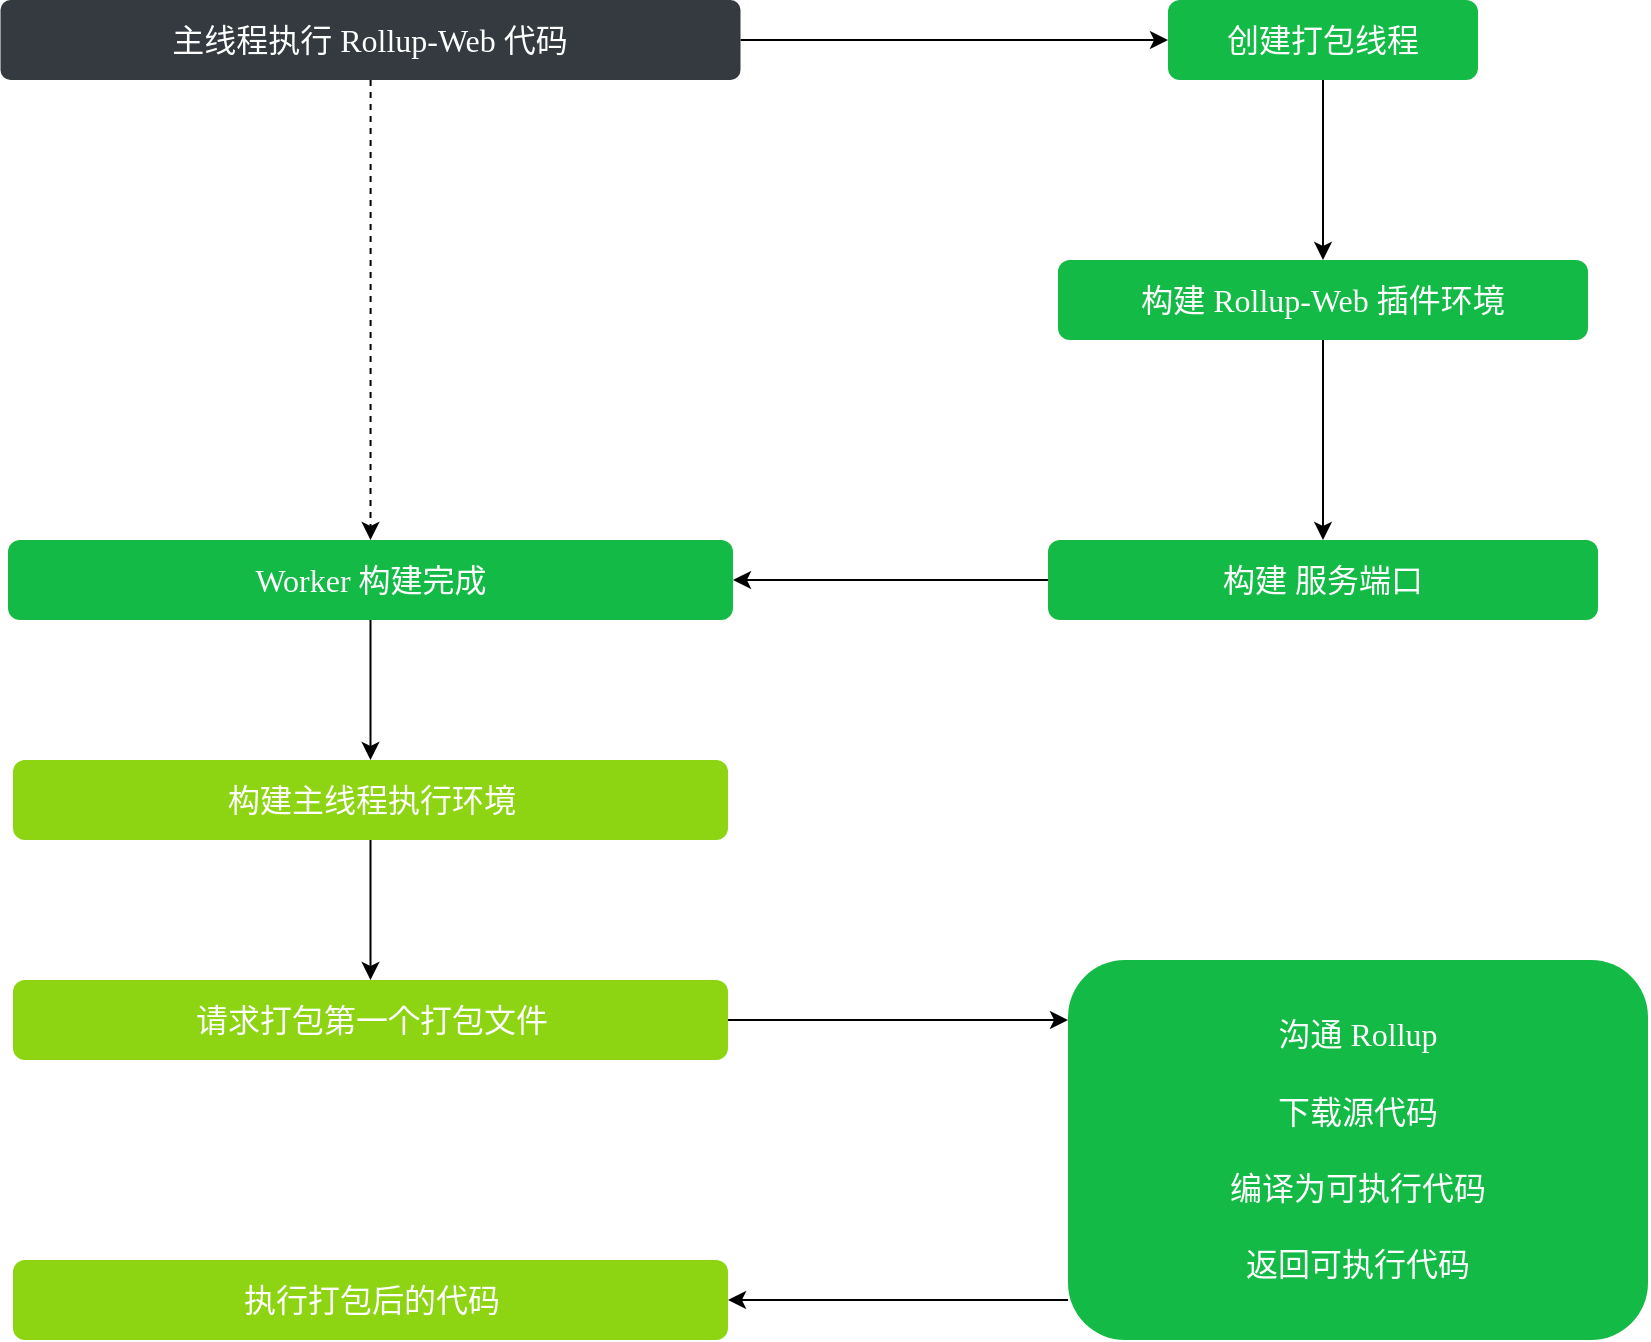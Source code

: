 <mxfile version="19.0.3" type="device"><diagram id="yXuM2LOVM4npqayhLxfO" name="第 1 页"><mxGraphModel dx="1038" dy="649" grid="1" gridSize="10" guides="1" tooltips="1" connect="1" arrows="1" fold="1" page="1" pageScale="1" pageWidth="1654" pageHeight="1169" math="0" shadow="0"><root><mxCell id="0"/><mxCell id="1" parent="0"/><mxCell id="Dv6YQAdUSNoWEiOnV0ci-30" value="" style="edgeStyle=orthogonalEdgeStyle;rounded=0;orthogonalLoop=1;jettySize=auto;html=1;fontFamily=var(--Font);" parent="1" source="4" target="Dv6YQAdUSNoWEiOnV0ci-29" edge="1"><mxGeometry relative="1" as="geometry"/></mxCell><mxCell id="Dv6YQAdUSNoWEiOnV0ci-39" style="edgeStyle=orthogonalEdgeStyle;rounded=0;orthogonalLoop=1;jettySize=auto;html=1;dashed=1;fontFamily=var(--Font);" parent="1" source="4" target="Dv6YQAdUSNoWEiOnV0ci-37" edge="1"><mxGeometry relative="1" as="geometry"/></mxCell><mxCell id="4" value="主线程执行 Rollup-Web 代码" style="html=1;shadow=0;dashed=0;shape=mxgraph.bootstrap.rrect;rSize=5;strokeColor=none;strokeWidth=2;fillColor=#343A40;fontColor=#ffffff;whiteSpace=wrap;align=center;verticalAlign=middle;spacingLeft=0;fontStyle=0;fontSize=16;spacing=5;fontFamily=var(--Font);" parent="1" vertex="1"><mxGeometry x="286.25" y="230" width="370" height="40" as="geometry"/></mxCell><mxCell id="Dv6YQAdUSNoWEiOnV0ci-33" value="" style="edgeStyle=orthogonalEdgeStyle;rounded=0;orthogonalLoop=1;jettySize=auto;html=1;fontFamily=var(--Font);" parent="1" source="Dv6YQAdUSNoWEiOnV0ci-29" target="Dv6YQAdUSNoWEiOnV0ci-32" edge="1"><mxGeometry relative="1" as="geometry"/></mxCell><mxCell id="Dv6YQAdUSNoWEiOnV0ci-29" value="创建打包线程" style="rounded=1;whiteSpace=wrap;html=1;fontSize=16;fontFamily=var(--Font);fillColor=#13BA45;strokeColor=none;fontColor=#ffffff;shadow=0;dashed=0;strokeWidth=2;spacingLeft=0;fontStyle=0;spacing=5;" parent="1" vertex="1"><mxGeometry x="870" y="230" width="155" height="40" as="geometry"/></mxCell><mxCell id="Dv6YQAdUSNoWEiOnV0ci-35" value="" style="edgeStyle=orthogonalEdgeStyle;rounded=0;orthogonalLoop=1;jettySize=auto;html=1;fontFamily=var(--Font);" parent="1" source="Dv6YQAdUSNoWEiOnV0ci-32" target="Dv6YQAdUSNoWEiOnV0ci-34" edge="1"><mxGeometry relative="1" as="geometry"/></mxCell><mxCell id="Dv6YQAdUSNoWEiOnV0ci-32" value="构建 Rollup-Web 插件环境" style="rounded=1;whiteSpace=wrap;html=1;fontSize=16;fontFamily=var(--Font);fillColor=#13BA45;strokeColor=none;fontColor=#ffffff;shadow=0;dashed=0;strokeWidth=2;spacingLeft=0;fontStyle=0;spacing=5;" parent="1" vertex="1"><mxGeometry x="815" y="360" width="265" height="40" as="geometry"/></mxCell><mxCell id="Dv6YQAdUSNoWEiOnV0ci-38" value="" style="edgeStyle=orthogonalEdgeStyle;rounded=0;orthogonalLoop=1;jettySize=auto;html=1;fontFamily=var(--Font);" parent="1" source="Dv6YQAdUSNoWEiOnV0ci-34" target="Dv6YQAdUSNoWEiOnV0ci-37" edge="1"><mxGeometry relative="1" as="geometry"/></mxCell><mxCell id="Dv6YQAdUSNoWEiOnV0ci-34" value="构建 服务端口" style="whiteSpace=wrap;html=1;fontSize=16;fontFamily=var(--Font);fillColor=#13BA45;strokeColor=none;fontColor=#ffffff;rounded=1;shadow=0;dashed=0;strokeWidth=2;spacingLeft=0;fontStyle=0;spacing=5;" parent="1" vertex="1"><mxGeometry x="810" y="500" width="275" height="40" as="geometry"/></mxCell><mxCell id="Dv6YQAdUSNoWEiOnV0ci-41" value="" style="edgeStyle=orthogonalEdgeStyle;rounded=0;orthogonalLoop=1;jettySize=auto;html=1;fontFamily=var(--Font);" parent="1" source="Dv6YQAdUSNoWEiOnV0ci-37" target="Dv6YQAdUSNoWEiOnV0ci-40" edge="1"><mxGeometry relative="1" as="geometry"/></mxCell><mxCell id="Dv6YQAdUSNoWEiOnV0ci-37" value="Worker 构建完成" style="rounded=1;whiteSpace=wrap;html=1;fontSize=16;fontFamily=var(--Font);fillColor=#13BA45;strokeColor=none;fontColor=#ffffff;shadow=0;dashed=0;strokeWidth=2;spacingLeft=0;fontStyle=0;spacing=5;" parent="1" vertex="1"><mxGeometry x="290" y="500" width="362.5" height="40" as="geometry"/></mxCell><mxCell id="Dv6YQAdUSNoWEiOnV0ci-44" value="" style="edgeStyle=orthogonalEdgeStyle;rounded=0;orthogonalLoop=1;jettySize=auto;html=1;fontFamily=var(--Font);" parent="1" source="Dv6YQAdUSNoWEiOnV0ci-40" target="Dv6YQAdUSNoWEiOnV0ci-43" edge="1"><mxGeometry relative="1" as="geometry"/></mxCell><mxCell id="Dv6YQAdUSNoWEiOnV0ci-40" value="构建主线程执行环境" style="whiteSpace=wrap;html=1;fontSize=16;fontFamily=var(--Font);fillColor=#8DD413;strokeColor=none;fontColor=#ffffff;rounded=1;shadow=0;dashed=0;strokeWidth=2;spacingLeft=0;fontStyle=0;spacing=5;" parent="1" vertex="1"><mxGeometry x="292.5" y="610" width="357.5" height="40" as="geometry"/></mxCell><mxCell id="Dv6YQAdUSNoWEiOnV0ci-47" value="" style="edgeStyle=orthogonalEdgeStyle;rounded=0;orthogonalLoop=1;jettySize=auto;html=1;fontFamily=var(--Font);" parent="1" source="Dv6YQAdUSNoWEiOnV0ci-43" target="Dv6YQAdUSNoWEiOnV0ci-46" edge="1"><mxGeometry relative="1" as="geometry"><Array as="points"><mxPoint x="800" y="740"/><mxPoint x="800" y="740"/></Array></mxGeometry></mxCell><mxCell id="Dv6YQAdUSNoWEiOnV0ci-43" value="请求打包第一个打包文件" style="rounded=1;whiteSpace=wrap;html=1;fontSize=16;fontFamily=var(--Font);fillColor=#8DD413;strokeColor=none;fontColor=#ffffff;shadow=0;dashed=0;strokeWidth=2;spacingLeft=0;fontStyle=0;spacing=5;" parent="1" vertex="1"><mxGeometry x="292.5" y="720" width="357.5" height="40" as="geometry"/></mxCell><mxCell id="Dv6YQAdUSNoWEiOnV0ci-48" style="edgeStyle=orthogonalEdgeStyle;rounded=0;orthogonalLoop=1;jettySize=auto;html=1;fontFamily=var(--Font);" parent="1" source="Dv6YQAdUSNoWEiOnV0ci-46" target="Dv6YQAdUSNoWEiOnV0ci-49" edge="1"><mxGeometry relative="1" as="geometry"><mxPoint x="650" y="880" as="targetPoint"/><Array as="points"><mxPoint x="790" y="880"/><mxPoint x="790" y="880"/></Array></mxGeometry></mxCell><mxCell id="Dv6YQAdUSNoWEiOnV0ci-46" value="沟通 Rollup &lt;br&gt;&lt;br&gt;下载源代码&lt;br&gt;&lt;br&gt;编译为可执行代码&lt;br&gt;&lt;br&gt;返回可执行代码" style="whiteSpace=wrap;html=1;fontSize=16;fontFamily=var(--Font);fillColor=#13BA45;strokeColor=none;fontColor=#ffffff;rounded=1;shadow=0;dashed=0;strokeWidth=2;spacingLeft=0;fontStyle=0;spacing=5;" parent="1" vertex="1"><mxGeometry x="820" y="710" width="290" height="190" as="geometry"/></mxCell><mxCell id="Dv6YQAdUSNoWEiOnV0ci-49" value="执行打包后的代码" style="rounded=1;whiteSpace=wrap;html=1;fontSize=16;fontFamily=var(--Font);fillColor=#8DD413;strokeColor=none;fontColor=#ffffff;shadow=0;dashed=0;strokeWidth=2;spacingLeft=0;fontStyle=0;spacing=5;" parent="1" vertex="1"><mxGeometry x="292.5" y="860" width="357.5" height="40" as="geometry"/></mxCell></root></mxGraphModel></diagram></mxfile>